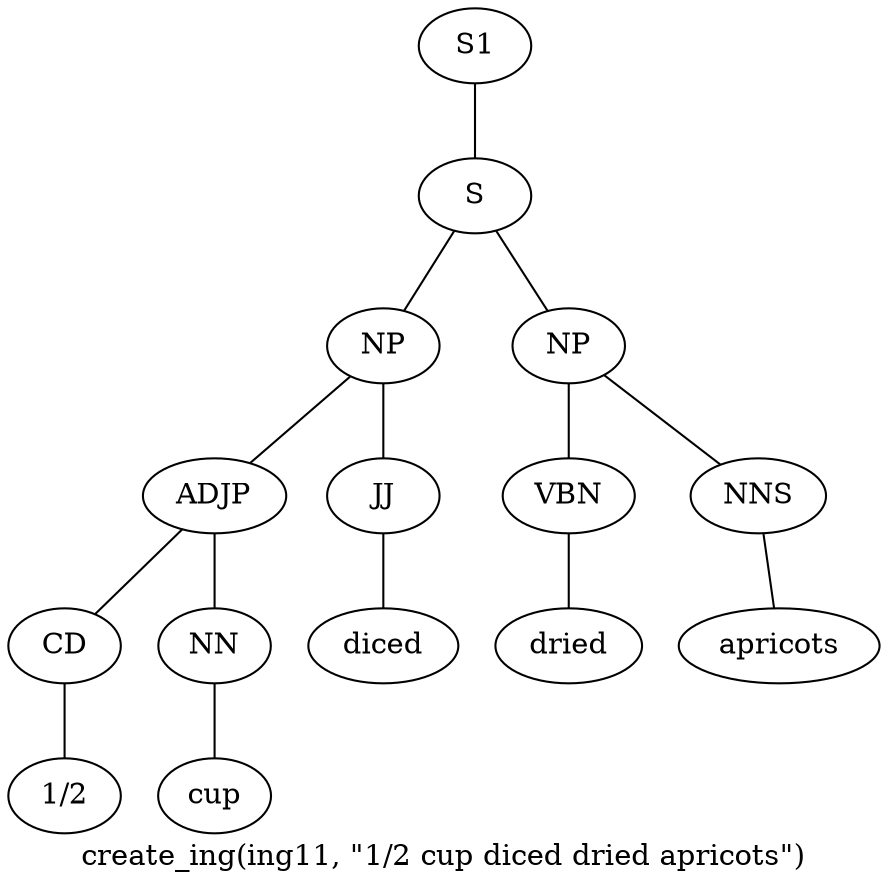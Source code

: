 graph SyntaxGraph {
	label = "create_ing(ing11, \"1/2 cup diced dried apricots\")";
	Node0 [label="S1"];
	Node1 [label="S"];
	Node2 [label="NP"];
	Node3 [label="ADJP"];
	Node4 [label="CD"];
	Node5 [label="1/2"];
	Node6 [label="NN"];
	Node7 [label="cup"];
	Node8 [label="JJ"];
	Node9 [label="diced"];
	Node10 [label="NP"];
	Node11 [label="VBN"];
	Node12 [label="dried"];
	Node13 [label="NNS"];
	Node14 [label="apricots"];

	Node0 -- Node1;
	Node1 -- Node2;
	Node1 -- Node10;
	Node2 -- Node3;
	Node2 -- Node8;
	Node3 -- Node4;
	Node3 -- Node6;
	Node4 -- Node5;
	Node6 -- Node7;
	Node8 -- Node9;
	Node10 -- Node11;
	Node10 -- Node13;
	Node11 -- Node12;
	Node13 -- Node14;
}